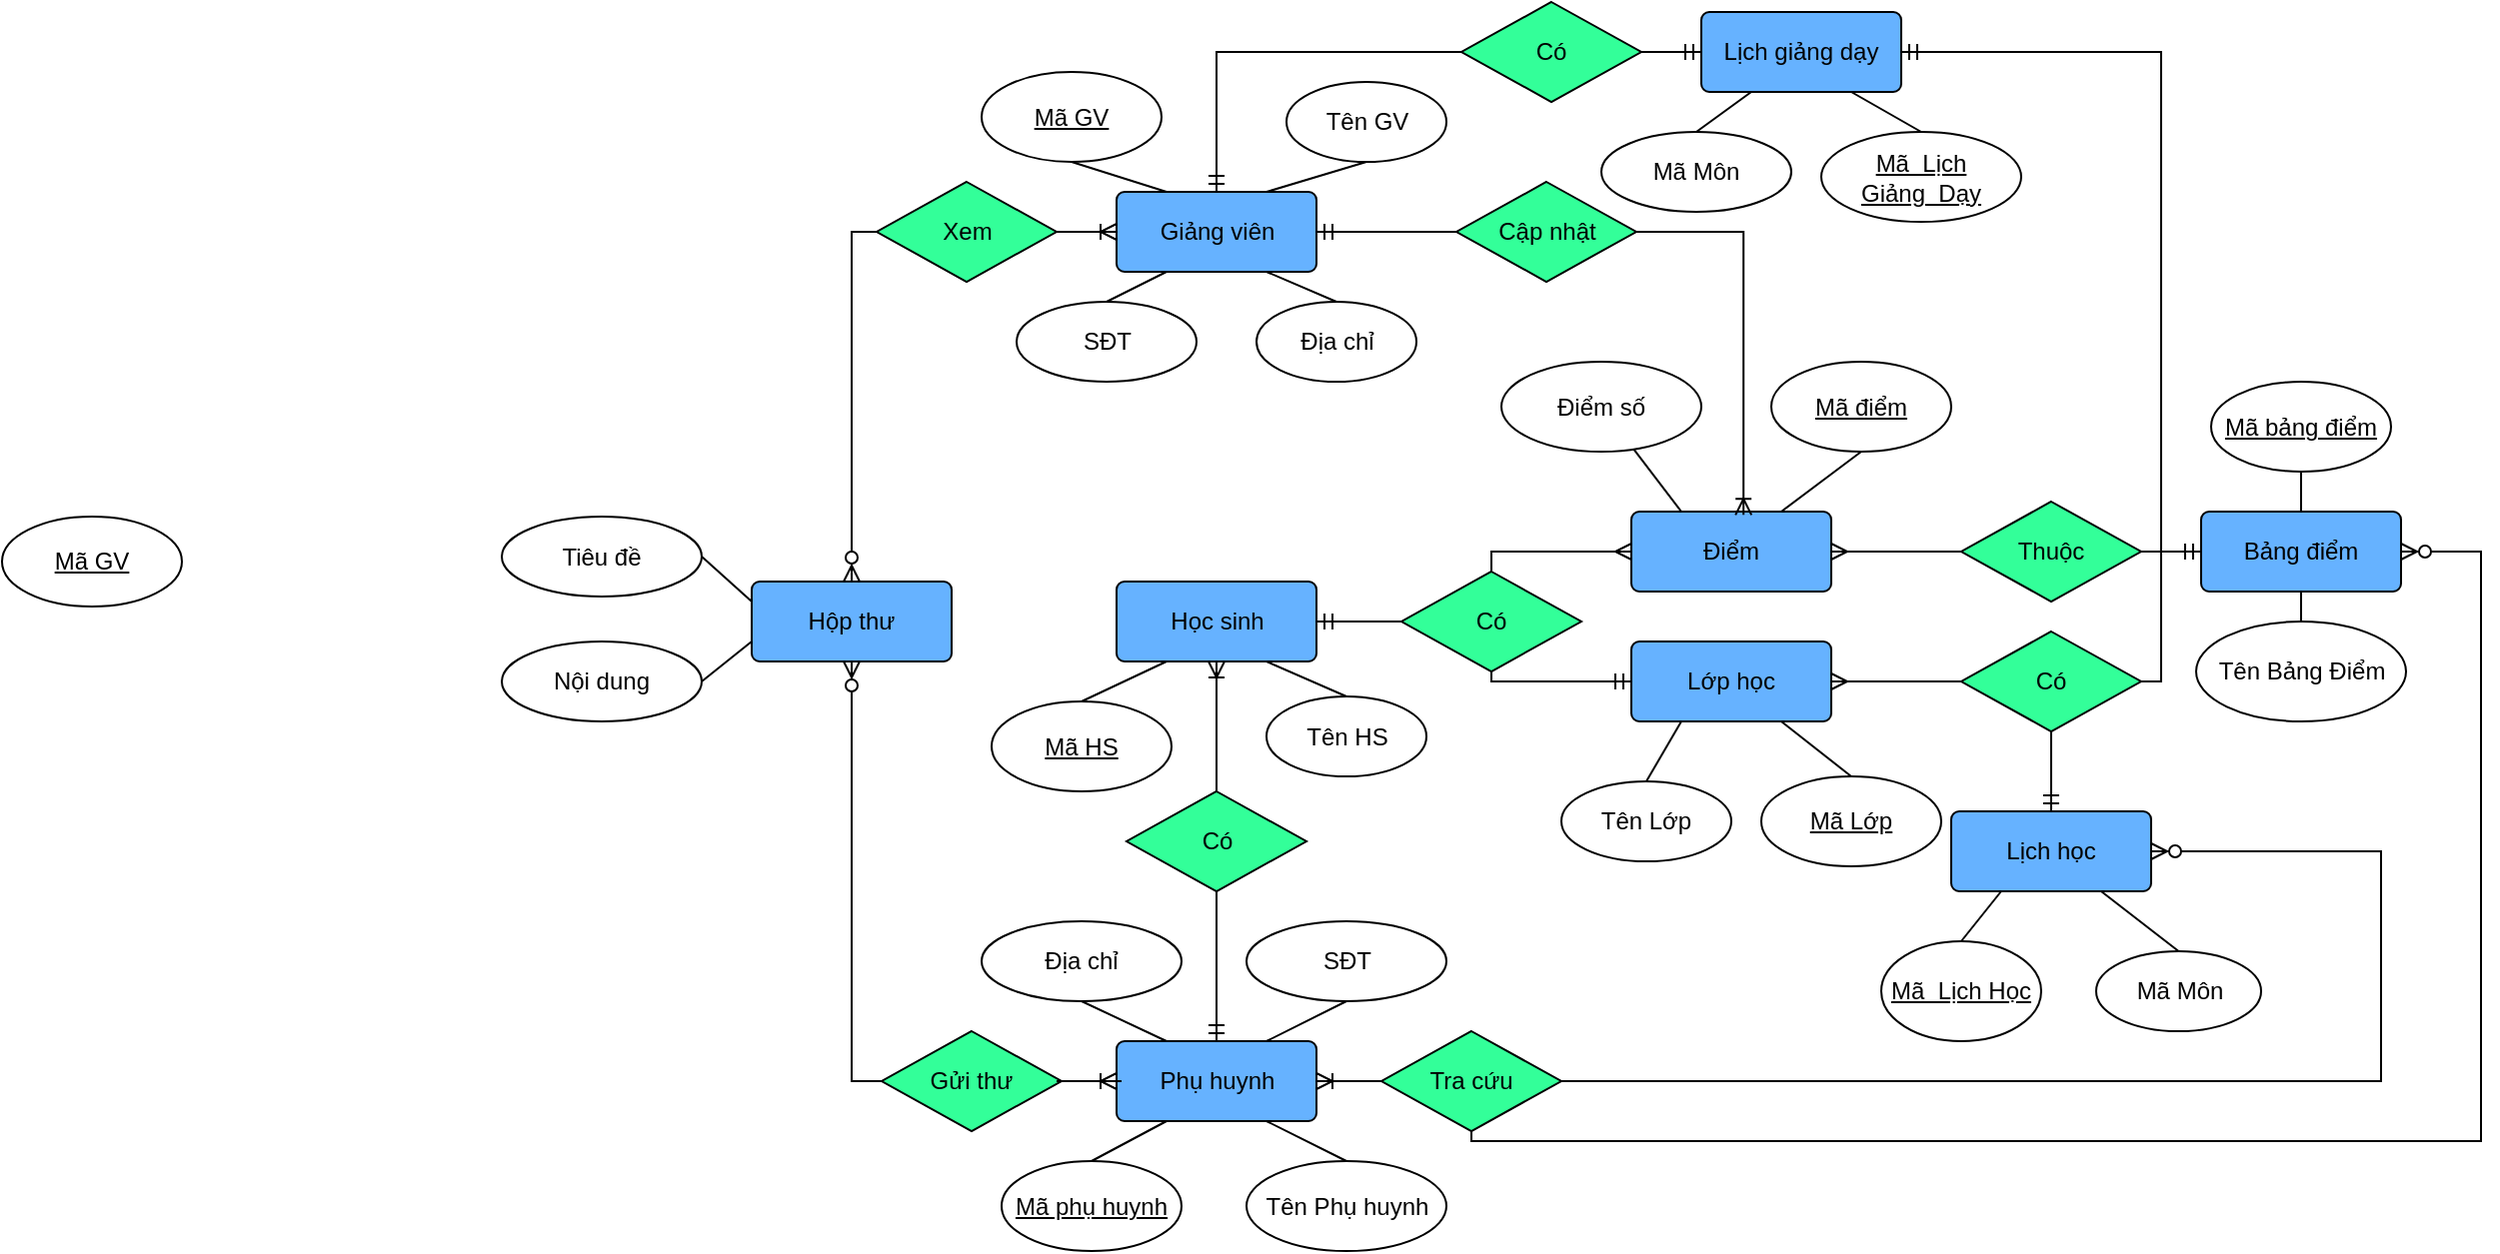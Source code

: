 <mxfile version="18.0.5" type="github">
  <diagram id="R2lEEEUBdFMjLlhIrx00" name="Page-1">
    <mxGraphModel dx="2071" dy="644" grid="1" gridSize="10" guides="1" tooltips="1" connect="1" arrows="1" fold="1" page="1" pageScale="1" pageWidth="850" pageHeight="1100" math="0" shadow="0" extFonts="Permanent Marker^https://fonts.googleapis.com/css?family=Permanent+Marker">
      <root>
        <mxCell id="0" />
        <mxCell id="1" parent="0" />
        <mxCell id="KhSIFXs5D1ar4IrCO--E-1" value="Điểm" style="rounded=1;arcSize=10;whiteSpace=wrap;html=1;align=center;fillColor=#66B2FF;" parent="1" vertex="1">
          <mxGeometry x="375" y="285" width="100" height="40" as="geometry" />
        </mxCell>
        <mxCell id="KhSIFXs5D1ar4IrCO--E-2" value="Phụ huynh" style="rounded=1;arcSize=10;whiteSpace=wrap;html=1;align=center;fillColor=#66B2FF;" parent="1" vertex="1">
          <mxGeometry x="117.5" y="550" width="100" height="40" as="geometry" />
        </mxCell>
        <mxCell id="KhSIFXs5D1ar4IrCO--E-3" value="Giảng viên" style="rounded=1;arcSize=10;whiteSpace=wrap;html=1;align=center;fillColor=#66B2FF;" parent="1" vertex="1">
          <mxGeometry x="117.5" y="125" width="100" height="40" as="geometry" />
        </mxCell>
        <mxCell id="KhSIFXs5D1ar4IrCO--E-4" value="Học sinh" style="rounded=1;arcSize=10;whiteSpace=wrap;html=1;align=center;fillColor=#66B2FF;" parent="1" vertex="1">
          <mxGeometry x="117.5" y="320" width="100" height="40" as="geometry" />
        </mxCell>
        <mxCell id="KhSIFXs5D1ar4IrCO--E-5" value="Hộp thư" style="rounded=1;arcSize=10;whiteSpace=wrap;html=1;align=center;fillColor=#66B2FF;" parent="1" vertex="1">
          <mxGeometry x="-65" y="320" width="100" height="40" as="geometry" />
        </mxCell>
        <mxCell id="KhSIFXs5D1ar4IrCO--E-6" value="Lớp học" style="rounded=1;arcSize=10;whiteSpace=wrap;html=1;align=center;fillColor=#66B2FF;" parent="1" vertex="1">
          <mxGeometry x="375" y="350" width="100" height="40" as="geometry" />
        </mxCell>
        <mxCell id="KhSIFXs5D1ar4IrCO--E-7" value="Lịch giảng dạy" style="rounded=1;arcSize=10;whiteSpace=wrap;html=1;align=center;fillColor=#66B2FF;" parent="1" vertex="1">
          <mxGeometry x="410" y="35" width="100" height="40" as="geometry" />
        </mxCell>
        <mxCell id="KhSIFXs5D1ar4IrCO--E-8" value="Lịch học" style="rounded=1;arcSize=10;whiteSpace=wrap;html=1;align=center;fillColor=#66B2FF;" parent="1" vertex="1">
          <mxGeometry x="535" y="435" width="100" height="40" as="geometry" />
        </mxCell>
        <mxCell id="KhSIFXs5D1ar4IrCO--E-9" value="Bảng điểm" style="rounded=1;arcSize=10;whiteSpace=wrap;html=1;align=center;fillColor=#66B2FF;" parent="1" vertex="1">
          <mxGeometry x="660" y="285" width="100" height="40" as="geometry" />
        </mxCell>
        <mxCell id="KhSIFXs5D1ar4IrCO--E-17" value="Có" style="shape=rhombus;perimeter=rhombusPerimeter;whiteSpace=wrap;html=1;align=center;fillColor=#33FF99;" parent="1" vertex="1">
          <mxGeometry x="290" y="30" width="90" height="50" as="geometry" />
        </mxCell>
        <mxCell id="KhSIFXs5D1ar4IrCO--E-18" value="" style="edgeStyle=entityRelationEdgeStyle;fontSize=12;html=1;endArrow=ERmandOne;rounded=0;entryX=0;entryY=0.5;entryDx=0;entryDy=0;" parent="1" target="KhSIFXs5D1ar4IrCO--E-7" edge="1">
          <mxGeometry width="100" height="100" relative="1" as="geometry">
            <mxPoint x="380" y="55" as="sourcePoint" />
            <mxPoint x="440" y="185" as="targetPoint" />
          </mxGeometry>
        </mxCell>
        <mxCell id="KhSIFXs5D1ar4IrCO--E-19" value="" style="edgeStyle=orthogonalEdgeStyle;fontSize=12;html=1;endArrow=ERmandOne;rounded=0;entryX=0.5;entryY=0;entryDx=0;entryDy=0;exitX=0;exitY=0.5;exitDx=0;exitDy=0;" parent="1" source="KhSIFXs5D1ar4IrCO--E-17" target="KhSIFXs5D1ar4IrCO--E-3" edge="1">
          <mxGeometry width="100" height="100" relative="1" as="geometry">
            <mxPoint x="260" y="55" as="sourcePoint" />
            <mxPoint x="220" y="55" as="targetPoint" />
          </mxGeometry>
        </mxCell>
        <mxCell id="KhSIFXs5D1ar4IrCO--E-20" value="Có" style="shape=rhombus;perimeter=rhombusPerimeter;whiteSpace=wrap;html=1;align=center;fillColor=#33FF99;" parent="1" vertex="1">
          <mxGeometry x="260" y="315" width="90" height="50" as="geometry" />
        </mxCell>
        <mxCell id="KhSIFXs5D1ar4IrCO--E-22" value="" style="edgeStyle=entityRelationEdgeStyle;fontSize=12;html=1;endArrow=ERmandOne;rounded=0;entryX=1;entryY=0.5;entryDx=0;entryDy=0;exitX=0;exitY=0.5;exitDx=0;exitDy=0;" parent="1" source="KhSIFXs5D1ar4IrCO--E-20" target="KhSIFXs5D1ar4IrCO--E-4" edge="1">
          <mxGeometry width="100" height="100" relative="1" as="geometry">
            <mxPoint x="135" y="540" as="sourcePoint" />
            <mxPoint x="235" y="440" as="targetPoint" />
          </mxGeometry>
        </mxCell>
        <mxCell id="KhSIFXs5D1ar4IrCO--E-23" value="" style="fontSize=12;html=1;endArrow=ERmany;rounded=0;entryX=0;entryY=0.5;entryDx=0;entryDy=0;exitX=0.5;exitY=0;exitDx=0;exitDy=0;edgeStyle=orthogonalEdgeStyle;" parent="1" source="KhSIFXs5D1ar4IrCO--E-20" target="KhSIFXs5D1ar4IrCO--E-1" edge="1">
          <mxGeometry width="100" height="100" relative="1" as="geometry">
            <mxPoint x="295" y="342.5" as="sourcePoint" />
            <mxPoint x="330" y="287.5" as="targetPoint" />
          </mxGeometry>
        </mxCell>
        <mxCell id="KhSIFXs5D1ar4IrCO--E-24" value="" style="edgeStyle=orthogonalEdgeStyle;fontSize=12;html=1;endArrow=ERmandOne;rounded=0;entryX=0;entryY=0.5;entryDx=0;entryDy=0;exitX=0.5;exitY=1;exitDx=0;exitDy=0;" parent="1" source="KhSIFXs5D1ar4IrCO--E-20" target="KhSIFXs5D1ar4IrCO--E-6" edge="1">
          <mxGeometry width="100" height="100" relative="1" as="geometry">
            <mxPoint x="105" y="622.5" as="sourcePoint" />
            <mxPoint x="370" y="382.5" as="targetPoint" />
            <Array as="points">
              <mxPoint x="305" y="370" />
            </Array>
          </mxGeometry>
        </mxCell>
        <mxCell id="KhSIFXs5D1ar4IrCO--E-28" value="Thuộc" style="shape=rhombus;perimeter=rhombusPerimeter;whiteSpace=wrap;html=1;align=center;fillColor=#33FF99;" parent="1" vertex="1">
          <mxGeometry x="540" y="280" width="90" height="50" as="geometry" />
        </mxCell>
        <mxCell id="KhSIFXs5D1ar4IrCO--E-30" value="" style="edgeStyle=entityRelationEdgeStyle;fontSize=12;html=1;endArrow=ERmany;rounded=0;exitX=0;exitY=0.5;exitDx=0;exitDy=0;entryX=1;entryY=0.5;entryDx=0;entryDy=0;" parent="1" source="KhSIFXs5D1ar4IrCO--E-28" target="KhSIFXs5D1ar4IrCO--E-1" edge="1">
          <mxGeometry width="100" height="100" relative="1" as="geometry">
            <mxPoint x="530" y="295" as="sourcePoint" />
            <mxPoint x="540" y="235" as="targetPoint" />
          </mxGeometry>
        </mxCell>
        <mxCell id="KhSIFXs5D1ar4IrCO--E-32" value="" style="edgeStyle=entityRelationEdgeStyle;fontSize=12;html=1;endArrow=ERmandOne;rounded=0;entryX=0;entryY=0.5;entryDx=0;entryDy=0;" parent="1" target="KhSIFXs5D1ar4IrCO--E-9" edge="1">
          <mxGeometry width="100" height="100" relative="1" as="geometry">
            <mxPoint x="630" y="305" as="sourcePoint" />
            <mxPoint x="690" y="245" as="targetPoint" />
          </mxGeometry>
        </mxCell>
        <mxCell id="KhSIFXs5D1ar4IrCO--E-33" value="Tra cứu" style="shape=rhombus;perimeter=rhombusPerimeter;whiteSpace=wrap;html=1;align=center;fillColor=#33FF99;" parent="1" vertex="1">
          <mxGeometry x="250" y="545" width="90" height="50" as="geometry" />
        </mxCell>
        <mxCell id="KhSIFXs5D1ar4IrCO--E-37" value="Xem" style="shape=rhombus;perimeter=rhombusPerimeter;whiteSpace=wrap;html=1;align=center;fillColor=#33FF99;" parent="1" vertex="1">
          <mxGeometry x="-2.5" y="120" width="90" height="50" as="geometry" />
        </mxCell>
        <mxCell id="KhSIFXs5D1ar4IrCO--E-38" value="Gửi thư" style="shape=rhombus;perimeter=rhombusPerimeter;whiteSpace=wrap;html=1;align=center;fillColor=#33FF99;" parent="1" vertex="1">
          <mxGeometry y="545" width="90" height="50" as="geometry" />
        </mxCell>
        <mxCell id="KhSIFXs5D1ar4IrCO--E-43" value="Cập nhật" style="shape=rhombus;perimeter=rhombusPerimeter;whiteSpace=wrap;html=1;align=center;fillColor=#33FF99;" parent="1" vertex="1">
          <mxGeometry x="287.5" y="120" width="90" height="50" as="geometry" />
        </mxCell>
        <mxCell id="KhSIFXs5D1ar4IrCO--E-44" value="" style="edgeStyle=entityRelationEdgeStyle;fontSize=12;html=1;endArrow=ERmandOne;rounded=0;entryX=1;entryY=0.5;entryDx=0;entryDy=0;exitX=0;exitY=0.5;exitDx=0;exitDy=0;" parent="1" source="KhSIFXs5D1ar4IrCO--E-43" target="KhSIFXs5D1ar4IrCO--E-3" edge="1">
          <mxGeometry width="100" height="100" relative="1" as="geometry">
            <mxPoint x="257.5" y="145" as="sourcePoint" />
            <mxPoint x="567.5" y="150" as="targetPoint" />
          </mxGeometry>
        </mxCell>
        <mxCell id="KhSIFXs5D1ar4IrCO--E-45" value="" style="edgeStyle=orthogonalEdgeStyle;fontSize=12;html=1;endArrow=ERoneToMany;rounded=0;exitX=1;exitY=0.5;exitDx=0;exitDy=0;entryX=0.561;entryY=0.042;entryDx=0;entryDy=0;entryPerimeter=0;" parent="1" source="KhSIFXs5D1ar4IrCO--E-43" target="KhSIFXs5D1ar4IrCO--E-1" edge="1">
          <mxGeometry width="100" height="100" relative="1" as="geometry">
            <mxPoint x="500" y="220" as="sourcePoint" />
            <mxPoint x="600" y="120" as="targetPoint" />
          </mxGeometry>
        </mxCell>
        <mxCell id="ePOtAiBUWgzQDEc9RO8Q-2" value="Mã GV" style="ellipse;whiteSpace=wrap;html=1;align=center;fontStyle=4;" parent="1" vertex="1">
          <mxGeometry x="50" y="65" width="90" height="45" as="geometry" />
        </mxCell>
        <mxCell id="ePOtAiBUWgzQDEc9RO8Q-3" value="Tên Phụ huynh&lt;span style=&quot;color: rgba(0, 0, 0, 0); font-family: monospace; font-size: 0px; text-align: start;&quot;&gt;%3CmxGraphModel%3E%3Croot%3E%3CmxCell%20id%3D%220%22%2F%3E%3CmxCell%20id%3D%221%22%20parent%3D%220%22%2F%3E%3CmxCell%20id%3D%222%22%20value%3D%22M%C3%A3%20GV%22%20style%3D%22ellipse%3BwhiteSpace%3Dwrap%3Bhtml%3D1%3Balign%3Dcenter%3BfontStyle%3D4%3B%22%20vertex%3D%221%22%20parent%3D%221%22%3E%3CmxGeometry%20x%3D%2240%22%20y%3D%2215%22%20width%3D%2290%22%20height%3D%2245%22%20as%3D%22geometry%22%2F%3E%3C%2FmxCell%3E%3C%2Froot%3E%3C%2FmxGraphModel&lt;/span&gt;" style="ellipse;whiteSpace=wrap;html=1;align=center;" parent="1" vertex="1">
          <mxGeometry x="182.5" y="610" width="100" height="45" as="geometry" />
        </mxCell>
        <mxCell id="ePOtAiBUWgzQDEc9RO8Q-4" value="Mã phụ huynh" style="ellipse;whiteSpace=wrap;html=1;align=center;fontStyle=4;" parent="1" vertex="1">
          <mxGeometry x="60" y="610" width="90" height="45" as="geometry" />
        </mxCell>
        <mxCell id="ePOtAiBUWgzQDEc9RO8Q-5" value="SĐT" style="ellipse;whiteSpace=wrap;html=1;align=center;" parent="1" vertex="1">
          <mxGeometry x="67.5" y="180" width="90" height="40" as="geometry" />
        </mxCell>
        <mxCell id="ePOtAiBUWgzQDEc9RO8Q-6" value="Địa chỉ" style="ellipse;whiteSpace=wrap;html=1;align=center;" parent="1" vertex="1">
          <mxGeometry x="187.5" y="180" width="80" height="40" as="geometry" />
        </mxCell>
        <mxCell id="ePOtAiBUWgzQDEc9RO8Q-7" value="" style="endArrow=none;html=1;rounded=0;exitX=0.5;exitY=1;exitDx=0;exitDy=0;entryX=0.25;entryY=0;entryDx=0;entryDy=0;" parent="1" source="ePOtAiBUWgzQDEc9RO8Q-2" target="KhSIFXs5D1ar4IrCO--E-3" edge="1">
          <mxGeometry relative="1" as="geometry">
            <mxPoint x="-230" y="130" as="sourcePoint" />
            <mxPoint x="-70" y="130" as="targetPoint" />
          </mxGeometry>
        </mxCell>
        <mxCell id="ePOtAiBUWgzQDEc9RO8Q-8" value="" style="endArrow=none;html=1;rounded=0;exitX=0.5;exitY=0;exitDx=0;exitDy=0;entryX=0.25;entryY=1;entryDx=0;entryDy=0;" parent="1" source="ePOtAiBUWgzQDEc9RO8Q-5" target="KhSIFXs5D1ar4IrCO--E-3" edge="1">
          <mxGeometry relative="1" as="geometry">
            <mxPoint x="102.5" y="100" as="sourcePoint" />
            <mxPoint x="152.5" y="135" as="targetPoint" />
          </mxGeometry>
        </mxCell>
        <mxCell id="ePOtAiBUWgzQDEc9RO8Q-9" value="" style="endArrow=none;html=1;rounded=0;exitX=0.5;exitY=0;exitDx=0;exitDy=0;entryX=0.75;entryY=1;entryDx=0;entryDy=0;" parent="1" source="ePOtAiBUWgzQDEc9RO8Q-6" target="KhSIFXs5D1ar4IrCO--E-3" edge="1">
          <mxGeometry relative="1" as="geometry">
            <mxPoint x="122.5" y="200" as="sourcePoint" />
            <mxPoint x="152.5" y="175" as="targetPoint" />
          </mxGeometry>
        </mxCell>
        <mxCell id="ePOtAiBUWgzQDEc9RO8Q-10" value="Mã HS" style="ellipse;whiteSpace=wrap;html=1;align=center;fontStyle=4;" parent="1" vertex="1">
          <mxGeometry x="55" y="380" width="90" height="45" as="geometry" />
        </mxCell>
        <mxCell id="ePOtAiBUWgzQDEc9RO8Q-12" value="Tên HS" style="ellipse;whiteSpace=wrap;html=1;align=center;" parent="1" vertex="1">
          <mxGeometry x="192.5" y="377.5" width="80" height="40" as="geometry" />
        </mxCell>
        <mxCell id="ePOtAiBUWgzQDEc9RO8Q-15" value="" style="endArrow=none;html=1;rounded=0;entryX=0.25;entryY=1;entryDx=0;entryDy=0;exitX=0.5;exitY=0;exitDx=0;exitDy=0;" parent="1" source="ePOtAiBUWgzQDEc9RO8Q-10" target="KhSIFXs5D1ar4IrCO--E-4" edge="1">
          <mxGeometry width="50" height="50" relative="1" as="geometry">
            <mxPoint x="20" y="620" as="sourcePoint" />
            <mxPoint x="70" y="570" as="targetPoint" />
          </mxGeometry>
        </mxCell>
        <mxCell id="ePOtAiBUWgzQDEc9RO8Q-16" value="" style="endArrow=none;html=1;rounded=0;entryX=0.75;entryY=1;entryDx=0;entryDy=0;exitX=0.5;exitY=0;exitDx=0;exitDy=0;" parent="1" source="ePOtAiBUWgzQDEc9RO8Q-12" target="KhSIFXs5D1ar4IrCO--E-4" edge="1">
          <mxGeometry width="50" height="50" relative="1" as="geometry">
            <mxPoint x="105" y="482.5" as="sourcePoint" />
            <mxPoint x="165" y="440" as="targetPoint" />
          </mxGeometry>
        </mxCell>
        <mxCell id="ePOtAiBUWgzQDEc9RO8Q-18" value="Mã GV" style="ellipse;whiteSpace=wrap;html=1;align=center;fontStyle=4;" parent="1" vertex="1">
          <mxGeometry x="-440" y="287.5" width="90" height="45" as="geometry" />
        </mxCell>
        <mxCell id="ePOtAiBUWgzQDEc9RO8Q-19" value="Địa chỉ" style="ellipse;whiteSpace=wrap;html=1;align=center;" parent="1" vertex="1">
          <mxGeometry x="50" y="490" width="100" height="40" as="geometry" />
        </mxCell>
        <mxCell id="ePOtAiBUWgzQDEc9RO8Q-20" value="" style="endArrow=none;html=1;rounded=0;entryX=0.25;entryY=0;entryDx=0;entryDy=0;exitX=0.5;exitY=1;exitDx=0;exitDy=0;" parent="1" source="ePOtAiBUWgzQDEc9RO8Q-19" target="KhSIFXs5D1ar4IrCO--E-2" edge="1">
          <mxGeometry width="50" height="50" relative="1" as="geometry">
            <mxPoint x="-20" y="755" as="sourcePoint" />
            <mxPoint x="30" y="705" as="targetPoint" />
          </mxGeometry>
        </mxCell>
        <mxCell id="ePOtAiBUWgzQDEc9RO8Q-21" value="" style="endArrow=none;html=1;rounded=0;exitX=0.5;exitY=0;exitDx=0;exitDy=0;entryX=0.75;entryY=1;entryDx=0;entryDy=0;" parent="1" source="ePOtAiBUWgzQDEc9RO8Q-3" target="KhSIFXs5D1ar4IrCO--E-2" edge="1">
          <mxGeometry width="50" height="50" relative="1" as="geometry">
            <mxPoint x="-140" y="765" as="sourcePoint" />
            <mxPoint x="190" y="600" as="targetPoint" />
          </mxGeometry>
        </mxCell>
        <mxCell id="ePOtAiBUWgzQDEc9RO8Q-22" value="" style="endArrow=none;html=1;rounded=0;entryX=0.5;entryY=0;entryDx=0;entryDy=0;exitX=0.25;exitY=1;exitDx=0;exitDy=0;" parent="1" source="KhSIFXs5D1ar4IrCO--E-2" target="ePOtAiBUWgzQDEc9RO8Q-4" edge="1">
          <mxGeometry width="50" height="50" relative="1" as="geometry">
            <mxPoint x="-130" y="775" as="sourcePoint" />
            <mxPoint x="-80" y="725" as="targetPoint" />
          </mxGeometry>
        </mxCell>
        <mxCell id="ePOtAiBUWgzQDEc9RO8Q-23" value="Nội dung" style="ellipse;whiteSpace=wrap;html=1;align=center;" parent="1" vertex="1">
          <mxGeometry x="-190" y="350" width="100" height="40" as="geometry" />
        </mxCell>
        <mxCell id="ePOtAiBUWgzQDEc9RO8Q-24" value="Tiêu đề" style="ellipse;whiteSpace=wrap;html=1;align=center;" parent="1" vertex="1">
          <mxGeometry x="-190" y="287.5" width="100" height="40" as="geometry" />
        </mxCell>
        <mxCell id="ePOtAiBUWgzQDEc9RO8Q-28" value="" style="endArrow=none;html=1;rounded=0;entryX=0;entryY=0.75;entryDx=0;entryDy=0;exitX=1;exitY=0.5;exitDx=0;exitDy=0;" parent="1" source="ePOtAiBUWgzQDEc9RO8Q-23" target="KhSIFXs5D1ar4IrCO--E-5" edge="1">
          <mxGeometry width="50" height="50" relative="1" as="geometry">
            <mxPoint x="-85" y="480" as="sourcePoint" />
            <mxPoint x="-35" y="430" as="targetPoint" />
          </mxGeometry>
        </mxCell>
        <mxCell id="ePOtAiBUWgzQDEc9RO8Q-29" value="" style="endArrow=none;html=1;rounded=0;exitX=1;exitY=0.5;exitDx=0;exitDy=0;entryX=0;entryY=0.25;entryDx=0;entryDy=0;" parent="1" source="ePOtAiBUWgzQDEc9RO8Q-24" target="KhSIFXs5D1ar4IrCO--E-5" edge="1">
          <mxGeometry width="50" height="50" relative="1" as="geometry">
            <mxPoint x="-335" y="420" as="sourcePoint" />
            <mxPoint x="-65" y="350" as="targetPoint" />
          </mxGeometry>
        </mxCell>
        <mxCell id="ePOtAiBUWgzQDEc9RO8Q-32" style="edgeStyle=orthogonalEdgeStyle;rounded=0;orthogonalLoop=1;jettySize=auto;html=1;exitX=0.5;exitY=1;exitDx=0;exitDy=0;" parent="1" source="ePOtAiBUWgzQDEc9RO8Q-23" target="ePOtAiBUWgzQDEc9RO8Q-23" edge="1">
          <mxGeometry relative="1" as="geometry" />
        </mxCell>
        <mxCell id="ePOtAiBUWgzQDEc9RO8Q-33" value="Điểm số" style="ellipse;whiteSpace=wrap;html=1;align=center;" parent="1" vertex="1">
          <mxGeometry x="310" y="210" width="100" height="45" as="geometry" />
        </mxCell>
        <mxCell id="ePOtAiBUWgzQDEc9RO8Q-34" value="" style="endArrow=none;html=1;rounded=0;entryX=0.25;entryY=0;entryDx=0;entryDy=0;" parent="1" source="ePOtAiBUWgzQDEc9RO8Q-33" target="KhSIFXs5D1ar4IrCO--E-1" edge="1">
          <mxGeometry width="50" height="50" relative="1" as="geometry">
            <mxPoint x="567.5" y="180" as="sourcePoint" />
            <mxPoint x="617.5" y="130" as="targetPoint" />
          </mxGeometry>
        </mxCell>
        <mxCell id="ePOtAiBUWgzQDEc9RO8Q-36" value="Mã điểm" style="ellipse;whiteSpace=wrap;html=1;align=center;fontStyle=4;" parent="1" vertex="1">
          <mxGeometry x="445" y="210" width="90" height="45" as="geometry" />
        </mxCell>
        <mxCell id="ePOtAiBUWgzQDEc9RO8Q-37" value="" style="endArrow=none;html=1;rounded=0;exitX=0.75;exitY=0;exitDx=0;exitDy=0;entryX=0.5;entryY=1;entryDx=0;entryDy=0;" parent="1" source="KhSIFXs5D1ar4IrCO--E-1" target="ePOtAiBUWgzQDEc9RO8Q-36" edge="1">
          <mxGeometry width="50" height="50" relative="1" as="geometry">
            <mxPoint x="560" y="110" as="sourcePoint" />
            <mxPoint x="610" y="60" as="targetPoint" />
          </mxGeometry>
        </mxCell>
        <mxCell id="m92qogi524O14ZuCxTjD-1" value="Mã&amp;nbsp; Lịch &lt;br&gt;Giảng&amp;nbsp; Dạy" style="ellipse;whiteSpace=wrap;html=1;align=center;fontStyle=4;" parent="1" vertex="1">
          <mxGeometry x="470" y="95" width="100" height="45" as="geometry" />
        </mxCell>
        <mxCell id="m92qogi524O14ZuCxTjD-3" value="Mã&amp;nbsp;&lt;span style=&quot;color: rgba(0, 0, 0, 0); font-family: monospace; font-size: 0px; text-align: start;&quot;&gt;%3CmxGraphModel%3E%3Croot%3E%3CmxCell%20id%3D%220%22%2F%3E%3CmxCell%20id%3D%221%22%20parent%3D%220%22%2F%3E%3CmxCell%20id%3D%222%22%20value%3D%22T%C3%AAn%20HS%22%20style%3D%22ellipse%3BwhiteSpace%3Dwrap%3Bhtml%3D1%3Balign%3Dcenter%3B%22%20vertex%3D%221%22%20parent%3D%221%22%3E%3CmxGeometry%20x%3D%22230%22%20y%3D%22467.5%22%20width%3D%2280%22%20height%3D%2240%22%20as%3D%22geometry%22%2F%3E%3C%2FmxCell%3E%3C%2Froot%3E%3C%2FmxGraphModel%3E&amp;nbsp;&amp;nbsp;&lt;/span&gt;Môn" style="ellipse;whiteSpace=wrap;html=1;align=center;" parent="1" vertex="1">
          <mxGeometry x="360" y="95" width="95" height="40" as="geometry" />
        </mxCell>
        <mxCell id="m92qogi524O14ZuCxTjD-5" value="" style="endArrow=none;html=1;rounded=0;exitX=0.75;exitY=1;exitDx=0;exitDy=0;entryX=0.5;entryY=0;entryDx=0;entryDy=0;" parent="1" source="KhSIFXs5D1ar4IrCO--E-7" target="m92qogi524O14ZuCxTjD-1" edge="1">
          <mxGeometry width="50" height="50" relative="1" as="geometry">
            <mxPoint x="440" y="-20" as="sourcePoint" />
            <mxPoint x="490" y="-70" as="targetPoint" />
          </mxGeometry>
        </mxCell>
        <mxCell id="m92qogi524O14ZuCxTjD-7" value="" style="endArrow=none;html=1;rounded=0;entryX=0.5;entryY=0;entryDx=0;entryDy=0;exitX=0.25;exitY=1;exitDx=0;exitDy=0;" parent="1" source="KhSIFXs5D1ar4IrCO--E-7" target="m92qogi524O14ZuCxTjD-3" edge="1">
          <mxGeometry width="50" height="50" relative="1" as="geometry">
            <mxPoint x="410" y="190" as="sourcePoint" />
            <mxPoint x="460" y="140" as="targetPoint" />
          </mxGeometry>
        </mxCell>
        <mxCell id="m92qogi524O14ZuCxTjD-8" value="Mã Lớp" style="ellipse;whiteSpace=wrap;html=1;align=center;fontStyle=4;" parent="1" vertex="1">
          <mxGeometry x="440" y="417.5" width="90" height="45" as="geometry" />
        </mxCell>
        <mxCell id="m92qogi524O14ZuCxTjD-9" value="Tên Lớp" style="ellipse;whiteSpace=wrap;html=1;align=center;" parent="1" vertex="1">
          <mxGeometry x="340" y="420" width="85" height="40" as="geometry" />
        </mxCell>
        <mxCell id="m92qogi524O14ZuCxTjD-10" value="" style="endArrow=none;html=1;rounded=0;entryX=0.5;entryY=0;entryDx=0;entryDy=0;exitX=0.75;exitY=1;exitDx=0;exitDy=0;" parent="1" source="KhSIFXs5D1ar4IrCO--E-6" target="m92qogi524O14ZuCxTjD-8" edge="1">
          <mxGeometry width="50" height="50" relative="1" as="geometry">
            <mxPoint x="430" y="430" as="sourcePoint" />
            <mxPoint x="530.0" y="247.5" as="targetPoint" />
          </mxGeometry>
        </mxCell>
        <mxCell id="m92qogi524O14ZuCxTjD-11" value="" style="endArrow=none;html=1;rounded=0;exitX=0.25;exitY=1;exitDx=0;exitDy=0;entryX=0.5;entryY=0;entryDx=0;entryDy=0;" parent="1" source="KhSIFXs5D1ar4IrCO--E-6" target="m92qogi524O14ZuCxTjD-9" edge="1">
          <mxGeometry width="50" height="50" relative="1" as="geometry">
            <mxPoint x="495" y="390" as="sourcePoint" />
            <mxPoint x="520.0" y="367.5" as="targetPoint" />
          </mxGeometry>
        </mxCell>
        <mxCell id="m92qogi524O14ZuCxTjD-14" value="Mã&amp;nbsp; Lịch Học" style="ellipse;whiteSpace=wrap;html=1;align=center;fontStyle=4;" parent="1" vertex="1">
          <mxGeometry x="500" y="500" width="80" height="50" as="geometry" />
        </mxCell>
        <mxCell id="m92qogi524O14ZuCxTjD-15" value="Mã&amp;nbsp;&lt;span style=&quot;color: rgba(0, 0, 0, 0); font-family: monospace; font-size: 0px; text-align: start;&quot;&gt;%3CmxGraphModel%3E%3Croot%3E%3CmxCell%20id%3D%220%22%2F%3E%3CmxCell%20id%3D%221%22%20parent%3D%220%22%2F%3E%3CmxCell%20id%3D%222%22%20value%3D%22T%C3%AAn%20HS%22%20style%3D%22ellipse%3BwhiteSpace%3Dwrap%3Bhtml%3D1%3Balign%3Dcenter%3B%22%20vertex%3D%221%22%20parent%3D%221%22%3E%3CmxGeometry%20x%3D%22230%22%20y%3D%22467.5%22%20width%3D%2280%22%20height%3D%2240%22%20as%3D%22geometry%22%2F%3E%3C%2FmxCell%3E%3C%2Froot%3E%3C%2FmxGraphModel%3E&amp;nbsp;&amp;nbsp;&lt;/span&gt;Môn" style="ellipse;whiteSpace=wrap;html=1;align=center;" parent="1" vertex="1">
          <mxGeometry x="607.5" y="505" width="82.5" height="40" as="geometry" />
        </mxCell>
        <mxCell id="m92qogi524O14ZuCxTjD-16" value="Có" style="shape=rhombus;perimeter=rhombusPerimeter;whiteSpace=wrap;html=1;align=center;fillColor=#33FF99;" parent="1" vertex="1">
          <mxGeometry x="540" y="345" width="90" height="50" as="geometry" />
        </mxCell>
        <mxCell id="m92qogi524O14ZuCxTjD-23" value="" style="fontSize=12;html=1;endArrow=ERmandOne;rounded=0;entryX=0.5;entryY=0;entryDx=0;entryDy=0;exitX=0.5;exitY=1;exitDx=0;exitDy=0;" parent="1" source="m92qogi524O14ZuCxTjD-16" target="KhSIFXs5D1ar4IrCO--E-8" edge="1">
          <mxGeometry width="100" height="100" relative="1" as="geometry">
            <mxPoint x="585" y="590" as="sourcePoint" />
            <mxPoint x="685" y="490" as="targetPoint" />
          </mxGeometry>
        </mxCell>
        <mxCell id="m92qogi524O14ZuCxTjD-24" value="" style="endArrow=none;html=1;rounded=0;entryX=0.25;entryY=1;entryDx=0;entryDy=0;exitX=0.5;exitY=0;exitDx=0;exitDy=0;" parent="1" source="m92qogi524O14ZuCxTjD-14" target="KhSIFXs5D1ar4IrCO--E-8" edge="1">
          <mxGeometry relative="1" as="geometry">
            <mxPoint x="355" y="435" as="sourcePoint" />
            <mxPoint x="515" y="435" as="targetPoint" />
          </mxGeometry>
        </mxCell>
        <mxCell id="m92qogi524O14ZuCxTjD-25" value="" style="endArrow=none;html=1;rounded=0;entryX=0.75;entryY=1;entryDx=0;entryDy=0;exitX=0.5;exitY=0;exitDx=0;exitDy=0;" parent="1" source="m92qogi524O14ZuCxTjD-15" target="KhSIFXs5D1ar4IrCO--E-8" edge="1">
          <mxGeometry relative="1" as="geometry">
            <mxPoint x="680" y="485" as="sourcePoint" />
            <mxPoint x="695" y="475" as="targetPoint" />
          </mxGeometry>
        </mxCell>
        <mxCell id="m92qogi524O14ZuCxTjD-29" value="" style="edgeStyle=orthogonalEdgeStyle;fontSize=12;html=1;endArrow=ERmandOne;rounded=0;entryX=1;entryY=0.5;entryDx=0;entryDy=0;exitX=1;exitY=0.5;exitDx=0;exitDy=0;" parent="1" source="m92qogi524O14ZuCxTjD-16" target="KhSIFXs5D1ar4IrCO--E-7" edge="1">
          <mxGeometry width="100" height="100" relative="1" as="geometry">
            <mxPoint x="640" y="200" as="sourcePoint" />
            <mxPoint x="740" y="100" as="targetPoint" />
          </mxGeometry>
        </mxCell>
        <mxCell id="m92qogi524O14ZuCxTjD-31" value="Mã bảng điểm" style="ellipse;whiteSpace=wrap;html=1;align=center;fontStyle=4;" parent="1" vertex="1">
          <mxGeometry x="665" y="220" width="90" height="45" as="geometry" />
        </mxCell>
        <mxCell id="m92qogi524O14ZuCxTjD-32" value="" style="endArrow=none;html=1;rounded=0;exitX=0.5;exitY=0;exitDx=0;exitDy=0;entryX=0.5;entryY=1;entryDx=0;entryDy=0;" parent="1" source="KhSIFXs5D1ar4IrCO--E-9" target="m92qogi524O14ZuCxTjD-31" edge="1">
          <mxGeometry relative="1" as="geometry">
            <mxPoint x="690" y="180" as="sourcePoint" />
            <mxPoint x="850" y="180" as="targetPoint" />
          </mxGeometry>
        </mxCell>
        <mxCell id="xp-hwR9RHrMCirtAam_R-1" value="Tên GV" style="ellipse;whiteSpace=wrap;html=1;align=center;" vertex="1" parent="1">
          <mxGeometry x="202.5" y="70" width="80" height="40" as="geometry" />
        </mxCell>
        <mxCell id="xp-hwR9RHrMCirtAam_R-2" value="" style="endArrow=none;html=1;rounded=0;exitX=0.5;exitY=1;exitDx=0;exitDy=0;entryX=0.75;entryY=0;entryDx=0;entryDy=0;" edge="1" parent="1" source="xp-hwR9RHrMCirtAam_R-1" target="KhSIFXs5D1ar4IrCO--E-3">
          <mxGeometry relative="1" as="geometry">
            <mxPoint x="105" y="80" as="sourcePoint" />
            <mxPoint x="152.5" y="135" as="targetPoint" />
          </mxGeometry>
        </mxCell>
        <mxCell id="xp-hwR9RHrMCirtAam_R-3" value="SĐT" style="ellipse;whiteSpace=wrap;html=1;align=center;" vertex="1" parent="1">
          <mxGeometry x="182.5" y="490" width="100" height="40" as="geometry" />
        </mxCell>
        <mxCell id="xp-hwR9RHrMCirtAam_R-4" value="" style="endArrow=none;html=1;rounded=0;entryX=0.75;entryY=0;entryDx=0;entryDy=0;exitX=0.5;exitY=1;exitDx=0;exitDy=0;" edge="1" parent="1" source="xp-hwR9RHrMCirtAam_R-3" target="KhSIFXs5D1ar4IrCO--E-2">
          <mxGeometry width="50" height="50" relative="1" as="geometry">
            <mxPoint x="95" y="460" as="sourcePoint" />
            <mxPoint x="205" y="600" as="targetPoint" />
          </mxGeometry>
        </mxCell>
        <mxCell id="xp-hwR9RHrMCirtAam_R-5" value="" style="edgeStyle=orthogonalEdgeStyle;fontSize=12;html=1;endArrow=ERzeroToMany;endFill=1;rounded=0;exitX=1;exitY=0.5;exitDx=0;exitDy=0;entryX=1;entryY=0.5;entryDx=0;entryDy=0;" edge="1" parent="1" source="KhSIFXs5D1ar4IrCO--E-33" target="KhSIFXs5D1ar4IrCO--E-8">
          <mxGeometry width="100" height="100" relative="1" as="geometry">
            <mxPoint x="720" y="520" as="sourcePoint" />
            <mxPoint x="670" y="460" as="targetPoint" />
            <Array as="points">
              <mxPoint x="750" y="570" />
              <mxPoint x="750" y="455" />
            </Array>
          </mxGeometry>
        </mxCell>
        <mxCell id="xp-hwR9RHrMCirtAam_R-6" value="" style="edgeStyle=orthogonalEdgeStyle;fontSize=12;html=1;endArrow=ERzeroToMany;endFill=1;rounded=0;entryX=1;entryY=0.5;entryDx=0;entryDy=0;" edge="1" parent="1" source="KhSIFXs5D1ar4IrCO--E-33" target="KhSIFXs5D1ar4IrCO--E-9">
          <mxGeometry width="100" height="100" relative="1" as="geometry">
            <mxPoint x="350" y="580.0" as="sourcePoint" />
            <mxPoint x="645" y="465.0" as="targetPoint" />
            <Array as="points">
              <mxPoint x="295" y="600" />
              <mxPoint x="800" y="600" />
              <mxPoint x="800" y="305" />
            </Array>
          </mxGeometry>
        </mxCell>
        <mxCell id="xp-hwR9RHrMCirtAam_R-7" value="" style="edgeStyle=entityRelationEdgeStyle;fontSize=12;html=1;endArrow=ERoneToMany;rounded=0;entryX=1;entryY=0.5;entryDx=0;entryDy=0;exitX=0;exitY=0.5;exitDx=0;exitDy=0;" edge="1" parent="1" source="KhSIFXs5D1ar4IrCO--E-33" target="KhSIFXs5D1ar4IrCO--E-2">
          <mxGeometry width="100" height="100" relative="1" as="geometry">
            <mxPoint x="140" y="890" as="sourcePoint" />
            <mxPoint x="240" y="790" as="targetPoint" />
          </mxGeometry>
        </mxCell>
        <mxCell id="xp-hwR9RHrMCirtAam_R-8" value="Có" style="shape=rhombus;perimeter=rhombusPerimeter;whiteSpace=wrap;html=1;align=center;fillColor=#33FF99;" vertex="1" parent="1">
          <mxGeometry x="122.5" y="425" width="90" height="50" as="geometry" />
        </mxCell>
        <mxCell id="xp-hwR9RHrMCirtAam_R-9" value="" style="fontSize=12;html=1;endArrow=ERmandOne;rounded=0;entryX=0.5;entryY=0;entryDx=0;entryDy=0;exitX=0.5;exitY=1;exitDx=0;exitDy=0;" edge="1" parent="1" source="xp-hwR9RHrMCirtAam_R-8" target="KhSIFXs5D1ar4IrCO--E-2">
          <mxGeometry width="100" height="100" relative="1" as="geometry">
            <mxPoint x="80" y="600" as="sourcePoint" />
            <mxPoint x="180" y="500" as="targetPoint" />
          </mxGeometry>
        </mxCell>
        <mxCell id="xp-hwR9RHrMCirtAam_R-11" value="" style="fontSize=12;html=1;endArrow=ERoneToMany;rounded=0;entryX=0.5;entryY=1;entryDx=0;entryDy=0;exitX=0.5;exitY=0;exitDx=0;exitDy=0;" edge="1" parent="1" source="xp-hwR9RHrMCirtAam_R-8" target="KhSIFXs5D1ar4IrCO--E-4">
          <mxGeometry width="100" height="100" relative="1" as="geometry">
            <mxPoint x="150" y="510" as="sourcePoint" />
            <mxPoint x="250" y="410" as="targetPoint" />
          </mxGeometry>
        </mxCell>
        <mxCell id="xp-hwR9RHrMCirtAam_R-12" value="" style="edgeStyle=entityRelationEdgeStyle;fontSize=12;html=1;endArrow=ERoneToMany;rounded=0;entryX=0;entryY=0.5;entryDx=0;entryDy=0;exitX=1;exitY=0.5;exitDx=0;exitDy=0;" edge="1" parent="1" source="KhSIFXs5D1ar4IrCO--E-38" target="KhSIFXs5D1ar4IrCO--E-2">
          <mxGeometry width="100" height="100" relative="1" as="geometry">
            <mxPoint x="260" y="580.0" as="sourcePoint" />
            <mxPoint x="227.5" y="580.0" as="targetPoint" />
          </mxGeometry>
        </mxCell>
        <mxCell id="xp-hwR9RHrMCirtAam_R-13" value="" style="edgeStyle=orthogonalEdgeStyle;fontSize=12;html=1;endArrow=ERzeroToMany;endFill=1;rounded=0;exitX=0;exitY=0.5;exitDx=0;exitDy=0;entryX=0.5;entryY=1;entryDx=0;entryDy=0;" edge="1" parent="1" source="KhSIFXs5D1ar4IrCO--E-38" target="KhSIFXs5D1ar4IrCO--E-5">
          <mxGeometry width="100" height="100" relative="1" as="geometry">
            <mxPoint x="380" y="534.94" as="sourcePoint" />
            <mxPoint x="-160" y="564.94" as="targetPoint" />
          </mxGeometry>
        </mxCell>
        <mxCell id="xp-hwR9RHrMCirtAam_R-14" value="" style="edgeStyle=entityRelationEdgeStyle;fontSize=12;html=1;endArrow=ERoneToMany;rounded=0;entryX=0;entryY=0.5;entryDx=0;entryDy=0;exitX=1;exitY=0.5;exitDx=0;exitDy=0;" edge="1" parent="1" source="KhSIFXs5D1ar4IrCO--E-37" target="KhSIFXs5D1ar4IrCO--E-3">
          <mxGeometry width="100" height="100" relative="1" as="geometry">
            <mxPoint x="-67.5" y="120.0" as="sourcePoint" />
            <mxPoint x="-40" y="120.0" as="targetPoint" />
          </mxGeometry>
        </mxCell>
        <mxCell id="xp-hwR9RHrMCirtAam_R-15" value="" style="edgeStyle=orthogonalEdgeStyle;fontSize=12;html=1;endArrow=ERzeroToMany;endFill=1;rounded=0;exitX=0;exitY=0.5;exitDx=0;exitDy=0;entryX=0.5;entryY=0;entryDx=0;entryDy=0;" edge="1" parent="1" source="KhSIFXs5D1ar4IrCO--E-37" target="KhSIFXs5D1ar4IrCO--E-5">
          <mxGeometry width="100" height="100" relative="1" as="geometry">
            <mxPoint x="10" y="580.0" as="sourcePoint" />
            <mxPoint x="-40" y="220" as="targetPoint" />
          </mxGeometry>
        </mxCell>
        <mxCell id="xp-hwR9RHrMCirtAam_R-16" value="" style="edgeStyle=entityRelationEdgeStyle;fontSize=12;html=1;endArrow=ERmany;rounded=0;exitX=0;exitY=0.5;exitDx=0;exitDy=0;entryX=1;entryY=0.5;entryDx=0;entryDy=0;" edge="1" parent="1" source="m92qogi524O14ZuCxTjD-16" target="KhSIFXs5D1ar4IrCO--E-6">
          <mxGeometry width="100" height="100" relative="1" as="geometry">
            <mxPoint x="550" y="315" as="sourcePoint" />
            <mxPoint x="485" y="315" as="targetPoint" />
          </mxGeometry>
        </mxCell>
        <mxCell id="xp-hwR9RHrMCirtAam_R-18" style="edgeStyle=orthogonalEdgeStyle;rounded=0;orthogonalLoop=1;jettySize=auto;html=1;exitX=0.5;exitY=1;exitDx=0;exitDy=0;" edge="1" parent="1" source="ePOtAiBUWgzQDEc9RO8Q-23" target="ePOtAiBUWgzQDEc9RO8Q-23">
          <mxGeometry relative="1" as="geometry" />
        </mxCell>
        <mxCell id="xp-hwR9RHrMCirtAam_R-20" value="Tên Bảng Điểm" style="ellipse;whiteSpace=wrap;html=1;align=center;" vertex="1" parent="1">
          <mxGeometry x="657.5" y="340" width="105" height="50" as="geometry" />
        </mxCell>
        <mxCell id="xp-hwR9RHrMCirtAam_R-21" value="" style="endArrow=none;html=1;rounded=0;exitX=0.5;exitY=1;exitDx=0;exitDy=0;entryX=0.5;entryY=0;entryDx=0;entryDy=0;" edge="1" parent="1" source="KhSIFXs5D1ar4IrCO--E-9" target="xp-hwR9RHrMCirtAam_R-20">
          <mxGeometry width="50" height="50" relative="1" as="geometry">
            <mxPoint x="665" y="365" as="sourcePoint" />
            <mxPoint x="647.5" y="395" as="targetPoint" />
          </mxGeometry>
        </mxCell>
      </root>
    </mxGraphModel>
  </diagram>
</mxfile>
